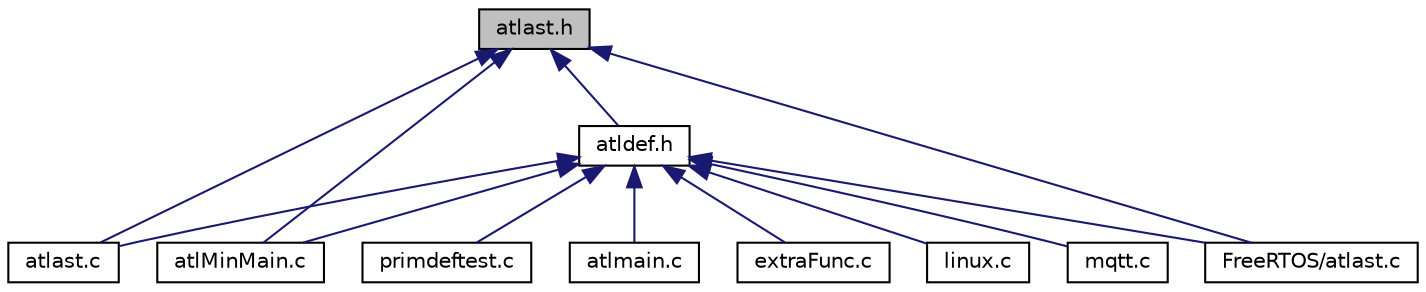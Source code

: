 digraph "atlast.h"
{
  edge [fontname="Helvetica",fontsize="10",labelfontname="Helvetica",labelfontsize="10"];
  node [fontname="Helvetica",fontsize="10",shape=record];
  Node1 [label="atlast.h",height=0.2,width=0.4,color="black", fillcolor="grey75", style="filled", fontcolor="black"];
  Node1 -> Node2 [dir="back",color="midnightblue",fontsize="10",style="solid"];
  Node2 [label="atlast.c",height=0.2,width=0.4,color="black", fillcolor="white", style="filled",URL="$atlast_8c.html"];
  Node1 -> Node3 [dir="back",color="midnightblue",fontsize="10",style="solid"];
  Node3 [label="atldef.h",height=0.2,width=0.4,color="black", fillcolor="white", style="filled",URL="$atldef_8h.html"];
  Node3 -> Node2 [dir="back",color="midnightblue",fontsize="10",style="solid"];
  Node3 -> Node4 [dir="back",color="midnightblue",fontsize="10",style="solid"];
  Node4 [label="atlmain.c",height=0.2,width=0.4,color="black", fillcolor="white", style="filled",URL="$atlmain_8c.html"];
  Node3 -> Node5 [dir="back",color="midnightblue",fontsize="10",style="solid"];
  Node5 [label="atlMinMain.c",height=0.2,width=0.4,color="black", fillcolor="white", style="filled",URL="$atlMinMain_8c.html"];
  Node3 -> Node6 [dir="back",color="midnightblue",fontsize="10",style="solid"];
  Node6 [label="extraFunc.c",height=0.2,width=0.4,color="black", fillcolor="white", style="filled",URL="$extraFunc_8c.html"];
  Node3 -> Node7 [dir="back",color="midnightblue",fontsize="10",style="solid"];
  Node7 [label="FreeRTOS/atlast.c",height=0.2,width=0.4,color="black", fillcolor="white", style="filled",URL="$FreeRTOS_2atlast_8c.html"];
  Node3 -> Node8 [dir="back",color="midnightblue",fontsize="10",style="solid"];
  Node8 [label="linux.c",height=0.2,width=0.4,color="black", fillcolor="white", style="filled",URL="$linux_8c.html"];
  Node3 -> Node9 [dir="back",color="midnightblue",fontsize="10",style="solid"];
  Node9 [label="mqtt.c",height=0.2,width=0.4,color="black", fillcolor="white", style="filled",URL="$mqtt_8c.html"];
  Node3 -> Node10 [dir="back",color="midnightblue",fontsize="10",style="solid"];
  Node10 [label="primdeftest.c",height=0.2,width=0.4,color="black", fillcolor="white", style="filled",URL="$primdeftest_8c.html"];
  Node1 -> Node5 [dir="back",color="midnightblue",fontsize="10",style="solid"];
  Node1 -> Node7 [dir="back",color="midnightblue",fontsize="10",style="solid"];
}
